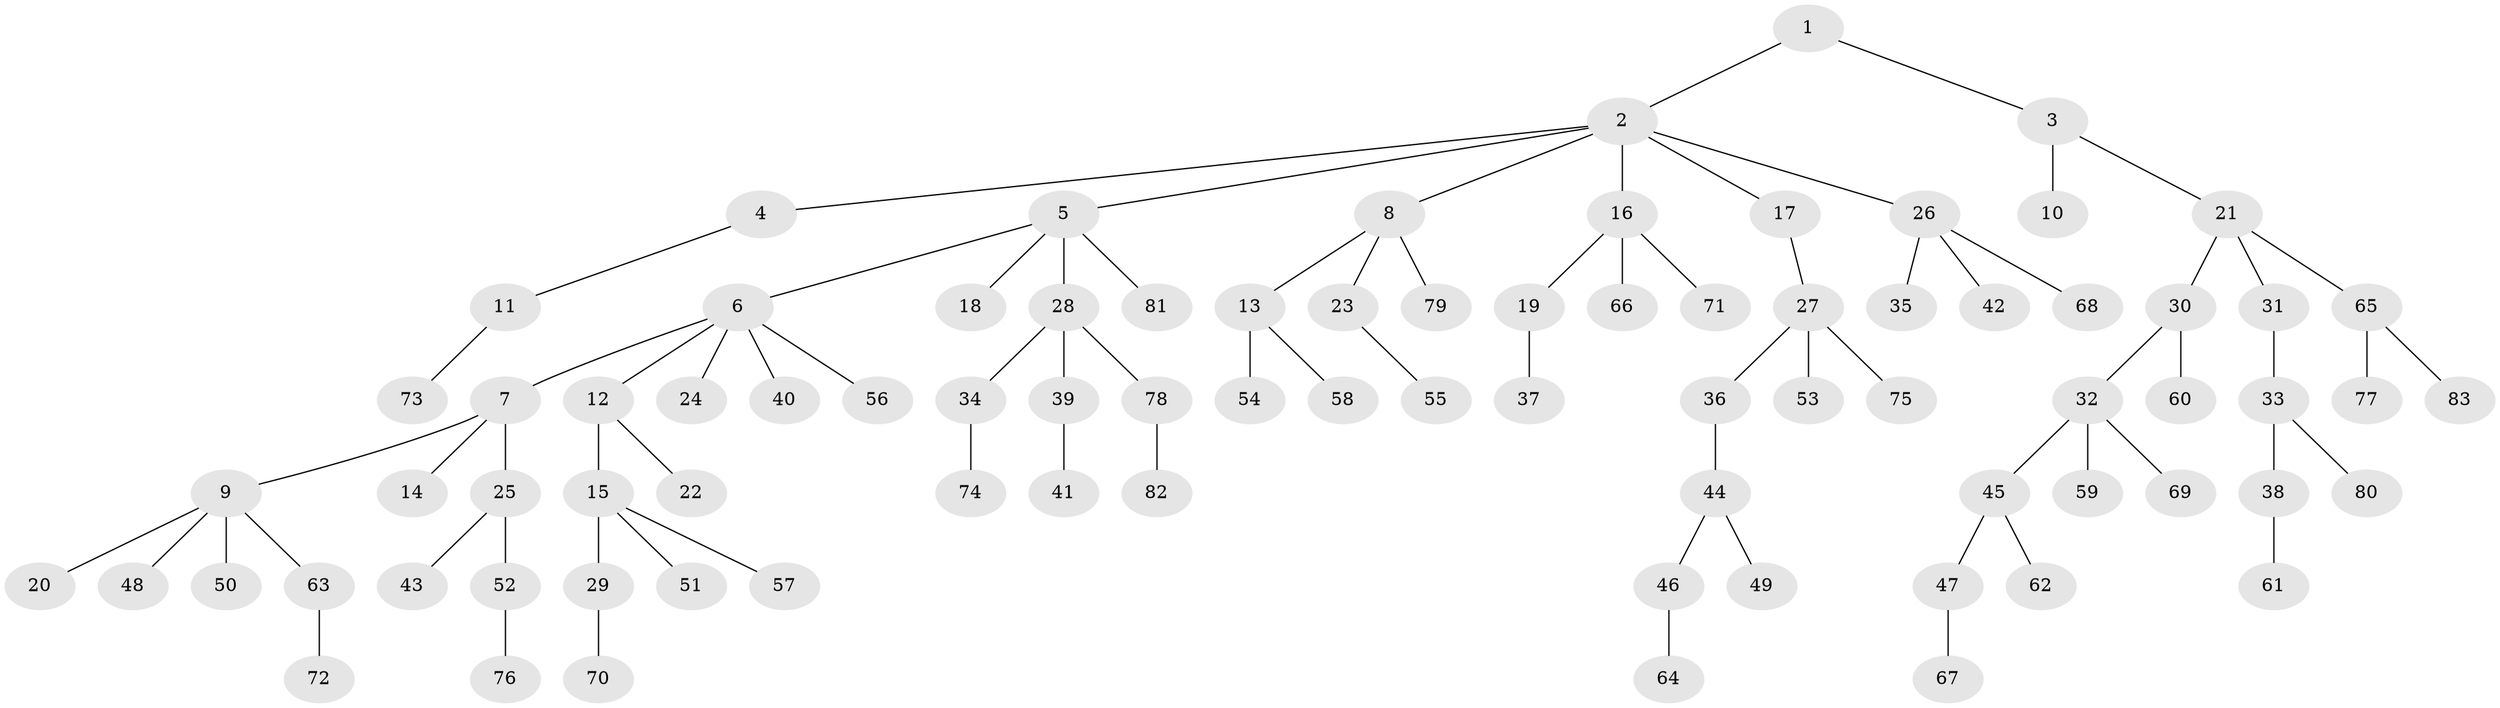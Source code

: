 // Generated by graph-tools (version 1.1) at 2025/15/03/09/25 04:15:41]
// undirected, 83 vertices, 82 edges
graph export_dot {
graph [start="1"]
  node [color=gray90,style=filled];
  1;
  2;
  3;
  4;
  5;
  6;
  7;
  8;
  9;
  10;
  11;
  12;
  13;
  14;
  15;
  16;
  17;
  18;
  19;
  20;
  21;
  22;
  23;
  24;
  25;
  26;
  27;
  28;
  29;
  30;
  31;
  32;
  33;
  34;
  35;
  36;
  37;
  38;
  39;
  40;
  41;
  42;
  43;
  44;
  45;
  46;
  47;
  48;
  49;
  50;
  51;
  52;
  53;
  54;
  55;
  56;
  57;
  58;
  59;
  60;
  61;
  62;
  63;
  64;
  65;
  66;
  67;
  68;
  69;
  70;
  71;
  72;
  73;
  74;
  75;
  76;
  77;
  78;
  79;
  80;
  81;
  82;
  83;
  1 -- 2;
  1 -- 3;
  2 -- 4;
  2 -- 5;
  2 -- 8;
  2 -- 16;
  2 -- 17;
  2 -- 26;
  3 -- 10;
  3 -- 21;
  4 -- 11;
  5 -- 6;
  5 -- 18;
  5 -- 28;
  5 -- 81;
  6 -- 7;
  6 -- 12;
  6 -- 24;
  6 -- 40;
  6 -- 56;
  7 -- 9;
  7 -- 14;
  7 -- 25;
  8 -- 13;
  8 -- 23;
  8 -- 79;
  9 -- 20;
  9 -- 48;
  9 -- 50;
  9 -- 63;
  11 -- 73;
  12 -- 15;
  12 -- 22;
  13 -- 54;
  13 -- 58;
  15 -- 29;
  15 -- 51;
  15 -- 57;
  16 -- 19;
  16 -- 66;
  16 -- 71;
  17 -- 27;
  19 -- 37;
  21 -- 30;
  21 -- 31;
  21 -- 65;
  23 -- 55;
  25 -- 43;
  25 -- 52;
  26 -- 35;
  26 -- 42;
  26 -- 68;
  27 -- 36;
  27 -- 53;
  27 -- 75;
  28 -- 34;
  28 -- 39;
  28 -- 78;
  29 -- 70;
  30 -- 32;
  30 -- 60;
  31 -- 33;
  32 -- 45;
  32 -- 59;
  32 -- 69;
  33 -- 38;
  33 -- 80;
  34 -- 74;
  36 -- 44;
  38 -- 61;
  39 -- 41;
  44 -- 46;
  44 -- 49;
  45 -- 47;
  45 -- 62;
  46 -- 64;
  47 -- 67;
  52 -- 76;
  63 -- 72;
  65 -- 77;
  65 -- 83;
  78 -- 82;
}
